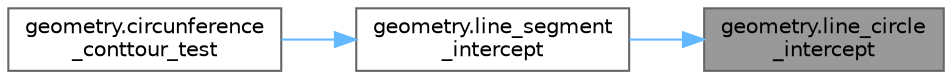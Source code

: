 digraph "geometry.line_circle_intercept"
{
 // LATEX_PDF_SIZE
  bgcolor="transparent";
  edge [fontname=Helvetica,fontsize=10,labelfontname=Helvetica,labelfontsize=10];
  node [fontname=Helvetica,fontsize=10,shape=box,height=0.2,width=0.4];
  rankdir="RL";
  Node1 [id="Node000001",label="geometry.line_circle\l_intercept",height=0.2,width=0.4,color="gray40", fillcolor="grey60", style="filled", fontcolor="black",tooltip=" "];
  Node1 -> Node2 [id="edge1_Node000001_Node000002",dir="back",color="steelblue1",style="solid",tooltip=" "];
  Node2 [id="Node000002",label="geometry.line_segment\l_intercept",height=0.2,width=0.4,color="grey40", fillcolor="white", style="filled",URL="$namespacegeometry.html#ab11d035705d1147c5b2c42d65eb1be78",tooltip=" "];
  Node2 -> Node3 [id="edge2_Node000002_Node000003",dir="back",color="steelblue1",style="solid",tooltip=" "];
  Node3 [id="Node000003",label="geometry.circunference\l_conttour_test",height=0.2,width=0.4,color="grey40", fillcolor="white", style="filled",URL="$namespacegeometry.html#a63586790039014d66a1dac8a443cdba6",tooltip=" "];
}
